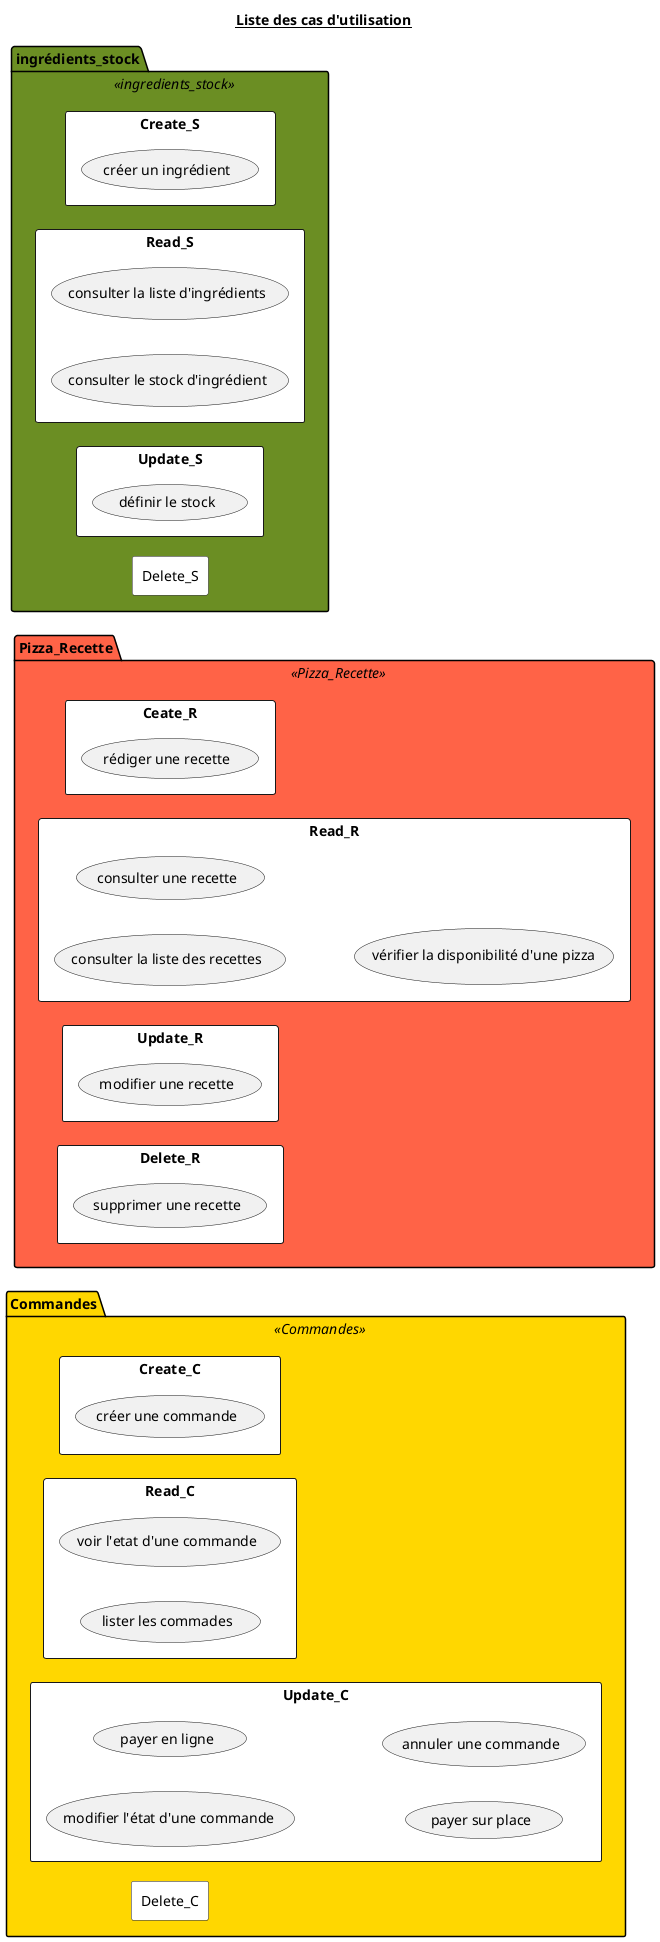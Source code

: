 @startuml 0_ListUseCases

title <u>Liste des cas d'utilisation</u>

'Create
'Read
'Update
'Delete

skinparam package {
    backgroundColor<<Commandes>> Gold
    backgroundColor<<Pizza_Recette>> Tomato
    backgroundColor<<ingredients_stock>> OliveDrab
}
skinparam rectangle{
    backgroundColor White
}

' COMMANDES
package Commandes <<Commandes>> {
    left to right direction
    rectangle Create_C {
        (créer une commande) AS CREATE_CMD
    }
    rectangle Read_C {
        (voir l'etat d'une commande) AS SHOW_STATE_CMD
        (lister les commades) AS LIST_CMD
    }
    rectangle Update_C {
        (modifier l'état d'une commande) AS MODIFY_STATE_CMD
        (payer en ligne) AS PAY_ONLINE_CMD
        (payer sur place) AS PAY_STORE_CMD
        (annuler une commande) AS CANCEL_CMD
    }
    rectangle Delete_C {
    }
}

' RECETTE

package Pizza_Recette <<Pizza_Recette>> {
    rectangle Ceate_R {
        (rédiger une recette) AS CREATE_RECIPE
    }
    rectangle Read_R {
        (consulter la liste des recettes) AS LIST_RECIPE
        (consulter une recette) AS SHOW_RECIPE
        (vérifier la disponibilité d'une pizza) AS AVAIL_RECIPE
    }
    rectangle Update_R {
        (modifier une recette) AS MODIFY_RECIPE
    }
    rectangle Delete_R {
        (supprimer une recette) AS DEL_RECIPE
    }
}

' INGREDIENTS
package ingrédients_stock <<ingredients_stock>> {
    rectangle Create_S{
        (créer un ingrédient) AS CREATE_ITEM
    }
    rectangle Read_S {
        (consulter la liste d'ingrédients) AS LIST_ITEM
        (consulter le stock d'ingrédient) AS SHOW_ITEM
    }
    rectangle Update_S {
        (définir le stock) AS SET_ITEN
    }
    rectangle Delete_S{
    }
}

' 'COMMANDES
'     (créer une commande) AS CREATE_CMD
'     (lister les commades) AS LIST_CMD
'     (voir l'etat d'une commande) AS SHOW_STATE_CMD
'     (modifier l'état d'une commande) AS MODIFY_STATE_CMD
'     (payer en ligne) AS PAY_ONLINE_CMD
'     (payer sur place) AS PAY_STORE_CMD
'     (annuler une commande) AS CANCEL_CMD

' ' RECETTE
'     (rédiger une recette) AS CREATE_RECIPE
'     (consulter la liste des recettes) AS LIST_RECIPE
'     (consulter une recette) AS SHOW_RECIPE
'     (vérifier la disponibilité d'une pizza) AS AVAIL_RECIPE
'     (modifier une recette) AS MODIFY_RECIPE
'     (supprimer une recette) AS DEL_RECIPE

' ' INGREDIENTS
'     (créer un ingrédient) AS CREATE_ITEM
'     (consulter la liste d'ingrédients) AS LIST_ITEM
'     (consulter le stock d'ingrédient) AS SHOW_ITEM
'     (définir le stock) AS SET_ITEN

@enduml